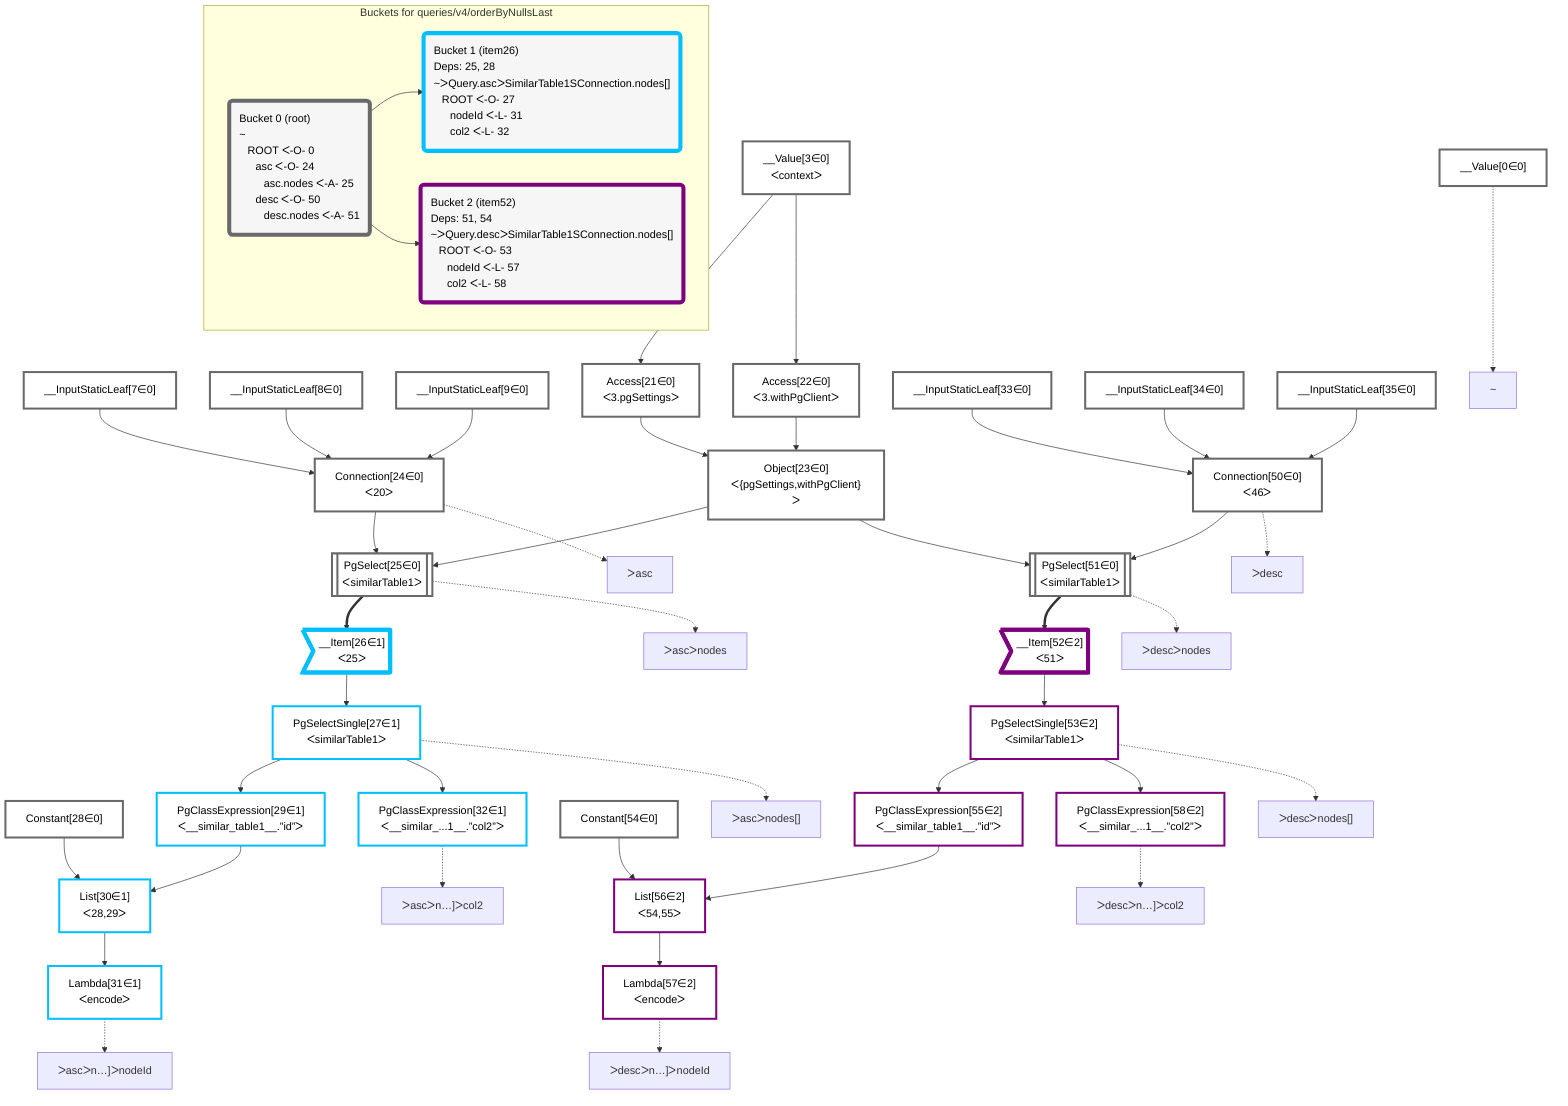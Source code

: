 graph TD
    classDef path fill:#eee,stroke:#000,color:#000
    classDef plan fill:#fff,stroke-width:3px,color:#000
    classDef itemplan fill:#fff,stroke-width:6px,color:#000
    classDef sideeffectplan fill:#f00,stroke-width:6px,color:#000
    classDef bucket fill:#f6f6f6,color:#000,stroke-width:6px,text-align:left


    %% define plans
    __Value0["__Value[0∈0]"]:::plan
    __Value3["__Value[3∈0]<br />ᐸcontextᐳ"]:::plan
    __InputStaticLeaf7["__InputStaticLeaf[7∈0]"]:::plan
    __InputStaticLeaf8["__InputStaticLeaf[8∈0]"]:::plan
    __InputStaticLeaf9["__InputStaticLeaf[9∈0]"]:::plan
    Access21["Access[21∈0]<br />ᐸ3.pgSettingsᐳ"]:::plan
    Access22["Access[22∈0]<br />ᐸ3.withPgClientᐳ"]:::plan
    Object23["Object[23∈0]<br />ᐸ{pgSettings,withPgClient}ᐳ"]:::plan
    Connection24["Connection[24∈0]<br />ᐸ20ᐳ"]:::plan
    PgSelect25[["PgSelect[25∈0]<br />ᐸsimilarTable1ᐳ"]]:::plan
    __Item26>"__Item[26∈1]<br />ᐸ25ᐳ"]:::itemplan
    PgSelectSingle27["PgSelectSingle[27∈1]<br />ᐸsimilarTable1ᐳ"]:::plan
    Constant28["Constant[28∈0]"]:::plan
    PgClassExpression29["PgClassExpression[29∈1]<br />ᐸ__similar_table1__.”id”ᐳ"]:::plan
    List30["List[30∈1]<br />ᐸ28,29ᐳ"]:::plan
    Lambda31["Lambda[31∈1]<br />ᐸencodeᐳ"]:::plan
    PgClassExpression32["PgClassExpression[32∈1]<br />ᐸ__similar_...1__.”col2”ᐳ"]:::plan
    __InputStaticLeaf33["__InputStaticLeaf[33∈0]"]:::plan
    __InputStaticLeaf34["__InputStaticLeaf[34∈0]"]:::plan
    __InputStaticLeaf35["__InputStaticLeaf[35∈0]"]:::plan
    Connection50["Connection[50∈0]<br />ᐸ46ᐳ"]:::plan
    PgSelect51[["PgSelect[51∈0]<br />ᐸsimilarTable1ᐳ"]]:::plan
    __Item52>"__Item[52∈2]<br />ᐸ51ᐳ"]:::itemplan
    PgSelectSingle53["PgSelectSingle[53∈2]<br />ᐸsimilarTable1ᐳ"]:::plan
    Constant54["Constant[54∈0]"]:::plan
    PgClassExpression55["PgClassExpression[55∈2]<br />ᐸ__similar_table1__.”id”ᐳ"]:::plan
    List56["List[56∈2]<br />ᐸ54,55ᐳ"]:::plan
    Lambda57["Lambda[57∈2]<br />ᐸencodeᐳ"]:::plan
    PgClassExpression58["PgClassExpression[58∈2]<br />ᐸ__similar_...1__.”col2”ᐳ"]:::plan

    %% plan dependencies
    __Value3 --> Access21
    __Value3 --> Access22
    Access21 & Access22 --> Object23
    __InputStaticLeaf7 & __InputStaticLeaf8 & __InputStaticLeaf9 --> Connection24
    Object23 & Connection24 --> PgSelect25
    PgSelect25 ==> __Item26
    __Item26 --> PgSelectSingle27
    PgSelectSingle27 --> PgClassExpression29
    Constant28 & PgClassExpression29 --> List30
    List30 --> Lambda31
    PgSelectSingle27 --> PgClassExpression32
    __InputStaticLeaf33 & __InputStaticLeaf34 & __InputStaticLeaf35 --> Connection50
    Object23 & Connection50 --> PgSelect51
    PgSelect51 ==> __Item52
    __Item52 --> PgSelectSingle53
    PgSelectSingle53 --> PgClassExpression55
    Constant54 & PgClassExpression55 --> List56
    List56 --> Lambda57
    PgSelectSingle53 --> PgClassExpression58

    %% plan-to-path relationships
    P0["~"]
    __Value0 -.-> P0
    P24["ᐳasc"]
    Connection24 -.-> P24
    P25["ᐳascᐳnodes"]
    PgSelect25 -.-> P25
    P27["ᐳascᐳnodes[]"]
    PgSelectSingle27 -.-> P27
    P31["ᐳascᐳn…]ᐳnodeId"]
    Lambda31 -.-> P31
    P32["ᐳascᐳn…]ᐳcol2"]
    PgClassExpression32 -.-> P32
    P50["ᐳdesc"]
    Connection50 -.-> P50
    P51["ᐳdescᐳnodes"]
    PgSelect51 -.-> P51
    P53["ᐳdescᐳnodes[]"]
    PgSelectSingle53 -.-> P53
    P57["ᐳdescᐳn…]ᐳnodeId"]
    Lambda57 -.-> P57
    P58["ᐳdescᐳn…]ᐳcol2"]
    PgClassExpression58 -.-> P58

    subgraph "Buckets for queries/v4/orderByNullsLast"
    Bucket0("Bucket 0 (root)<br />~<br />⠀ROOT ᐸ-O- 0<br />⠀⠀asc ᐸ-O- 24<br />⠀⠀⠀asc.nodes ᐸ-A- 25<br />⠀⠀desc ᐸ-O- 50<br />⠀⠀⠀desc.nodes ᐸ-A- 51"):::bucket
    classDef bucket0 stroke:#696969
    class Bucket0,__Value0,__Value3,__InputStaticLeaf7,__InputStaticLeaf8,__InputStaticLeaf9,Access21,Access22,Object23,Connection24,PgSelect25,Constant28,__InputStaticLeaf33,__InputStaticLeaf34,__InputStaticLeaf35,Connection50,PgSelect51,Constant54 bucket0
    Bucket1("Bucket 1 (item26)<br />Deps: 25, 28<br />~ᐳQuery.ascᐳSimilarTable1SConnection.nodes[]<br />⠀ROOT ᐸ-O- 27<br />⠀⠀nodeId ᐸ-L- 31<br />⠀⠀col2 ᐸ-L- 32"):::bucket
    classDef bucket1 stroke:#00bfff
    class Bucket1,__Item26,PgSelectSingle27,PgClassExpression29,List30,Lambda31,PgClassExpression32 bucket1
    Bucket2("Bucket 2 (item52)<br />Deps: 51, 54<br />~ᐳQuery.descᐳSimilarTable1SConnection.nodes[]<br />⠀ROOT ᐸ-O- 53<br />⠀⠀nodeId ᐸ-L- 57<br />⠀⠀col2 ᐸ-L- 58"):::bucket
    classDef bucket2 stroke:#7f007f
    class Bucket2,__Item52,PgSelectSingle53,PgClassExpression55,List56,Lambda57,PgClassExpression58 bucket2
    Bucket0 --> Bucket1 & Bucket2
    end